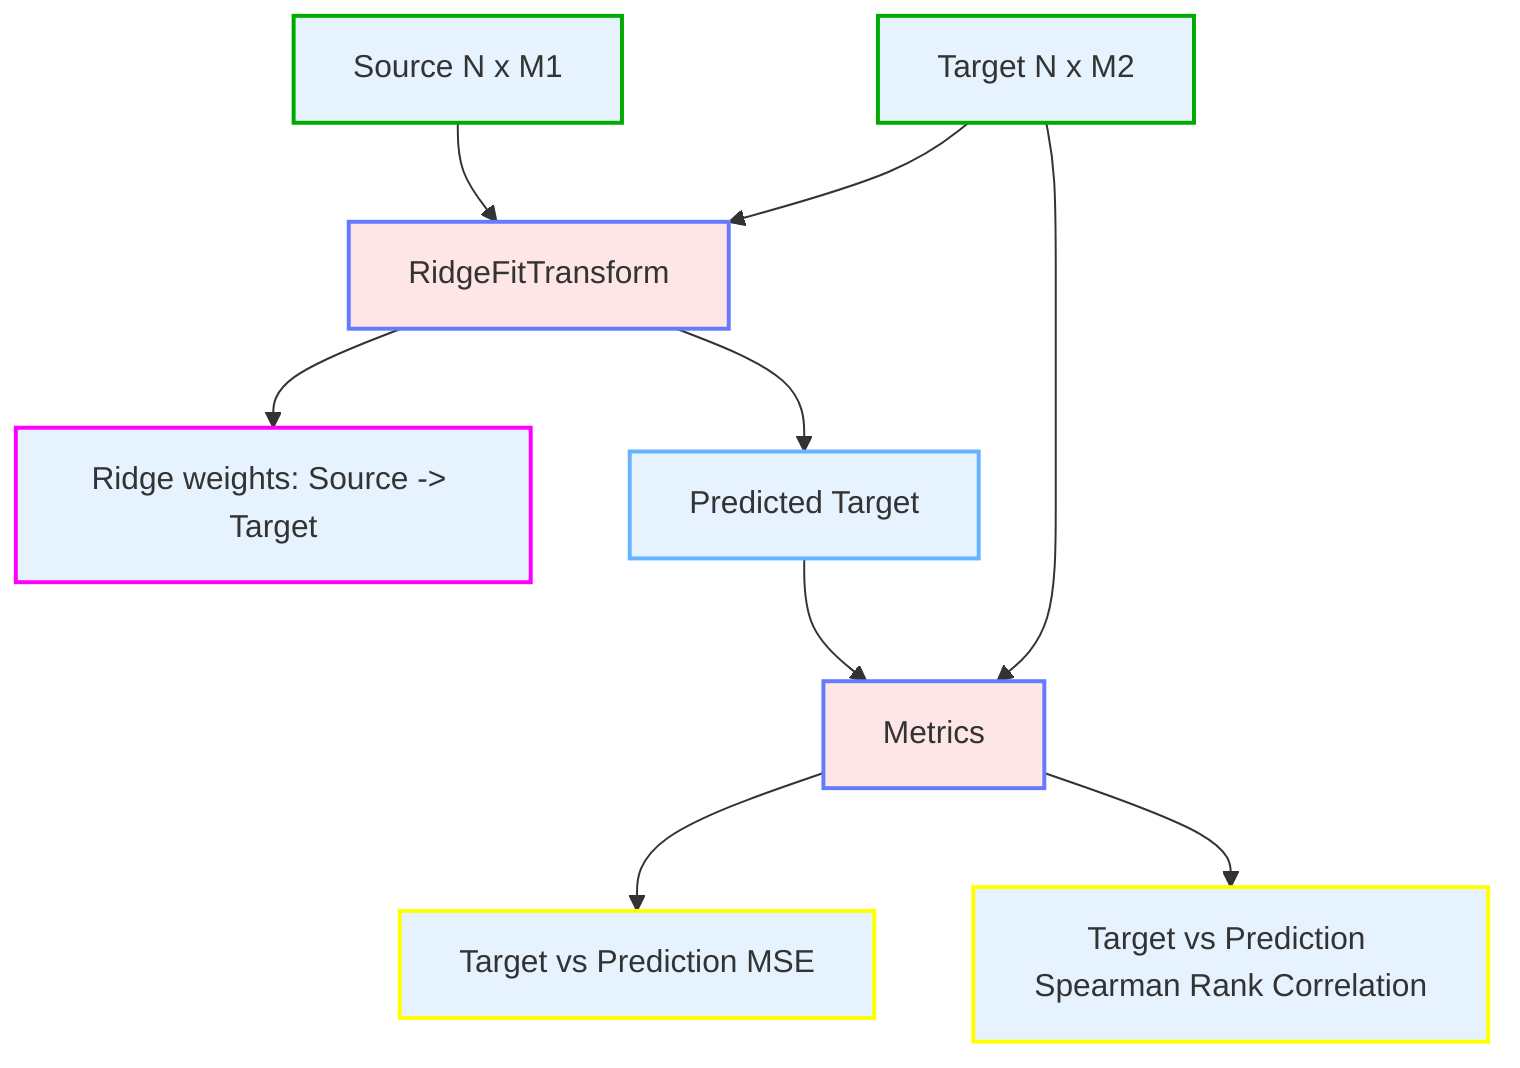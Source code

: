 %%{init: {'themeVariables': {'nodeTextColor':'#000'}}}%%
flowchart TD
    classDef data fill:#e6f3ff,stroke:#66b3ff,stroke-width:2px
    classDef op fill:#ffe6e6,stroke:#667aff,stroke-width:2px,shape:round-rect
    classDef inputData fill:#e6f3ff,stroke:#00AA00,stroke-width:2px
    classDef outputData fill:#e6f3ff,stroke:#FF00FF,stroke-width:2px
    classDef outputMetric fill:#e6f3ff,stroke:#FFFF00,stroke-width:2px

    data4["Source N x M1"]:::inputData
    data8["Target N x M2"]:::inputData
    data4 & data8 --> op6["RidgeFitTransform"]:::op
    op6 --> data10["Ridge weights: Source -> Target"]:::outputData
    op6 --> data11["Predicted Target"]:::data
    data11 --> op8["Metrics"]:::op
    op8 --> data12["Target vs Prediction MSE"]:::outputMetric
    op8 --> data13["Target vs Prediction Spearman Rank Correlation"]:::outputMetric
    data8 --> op8